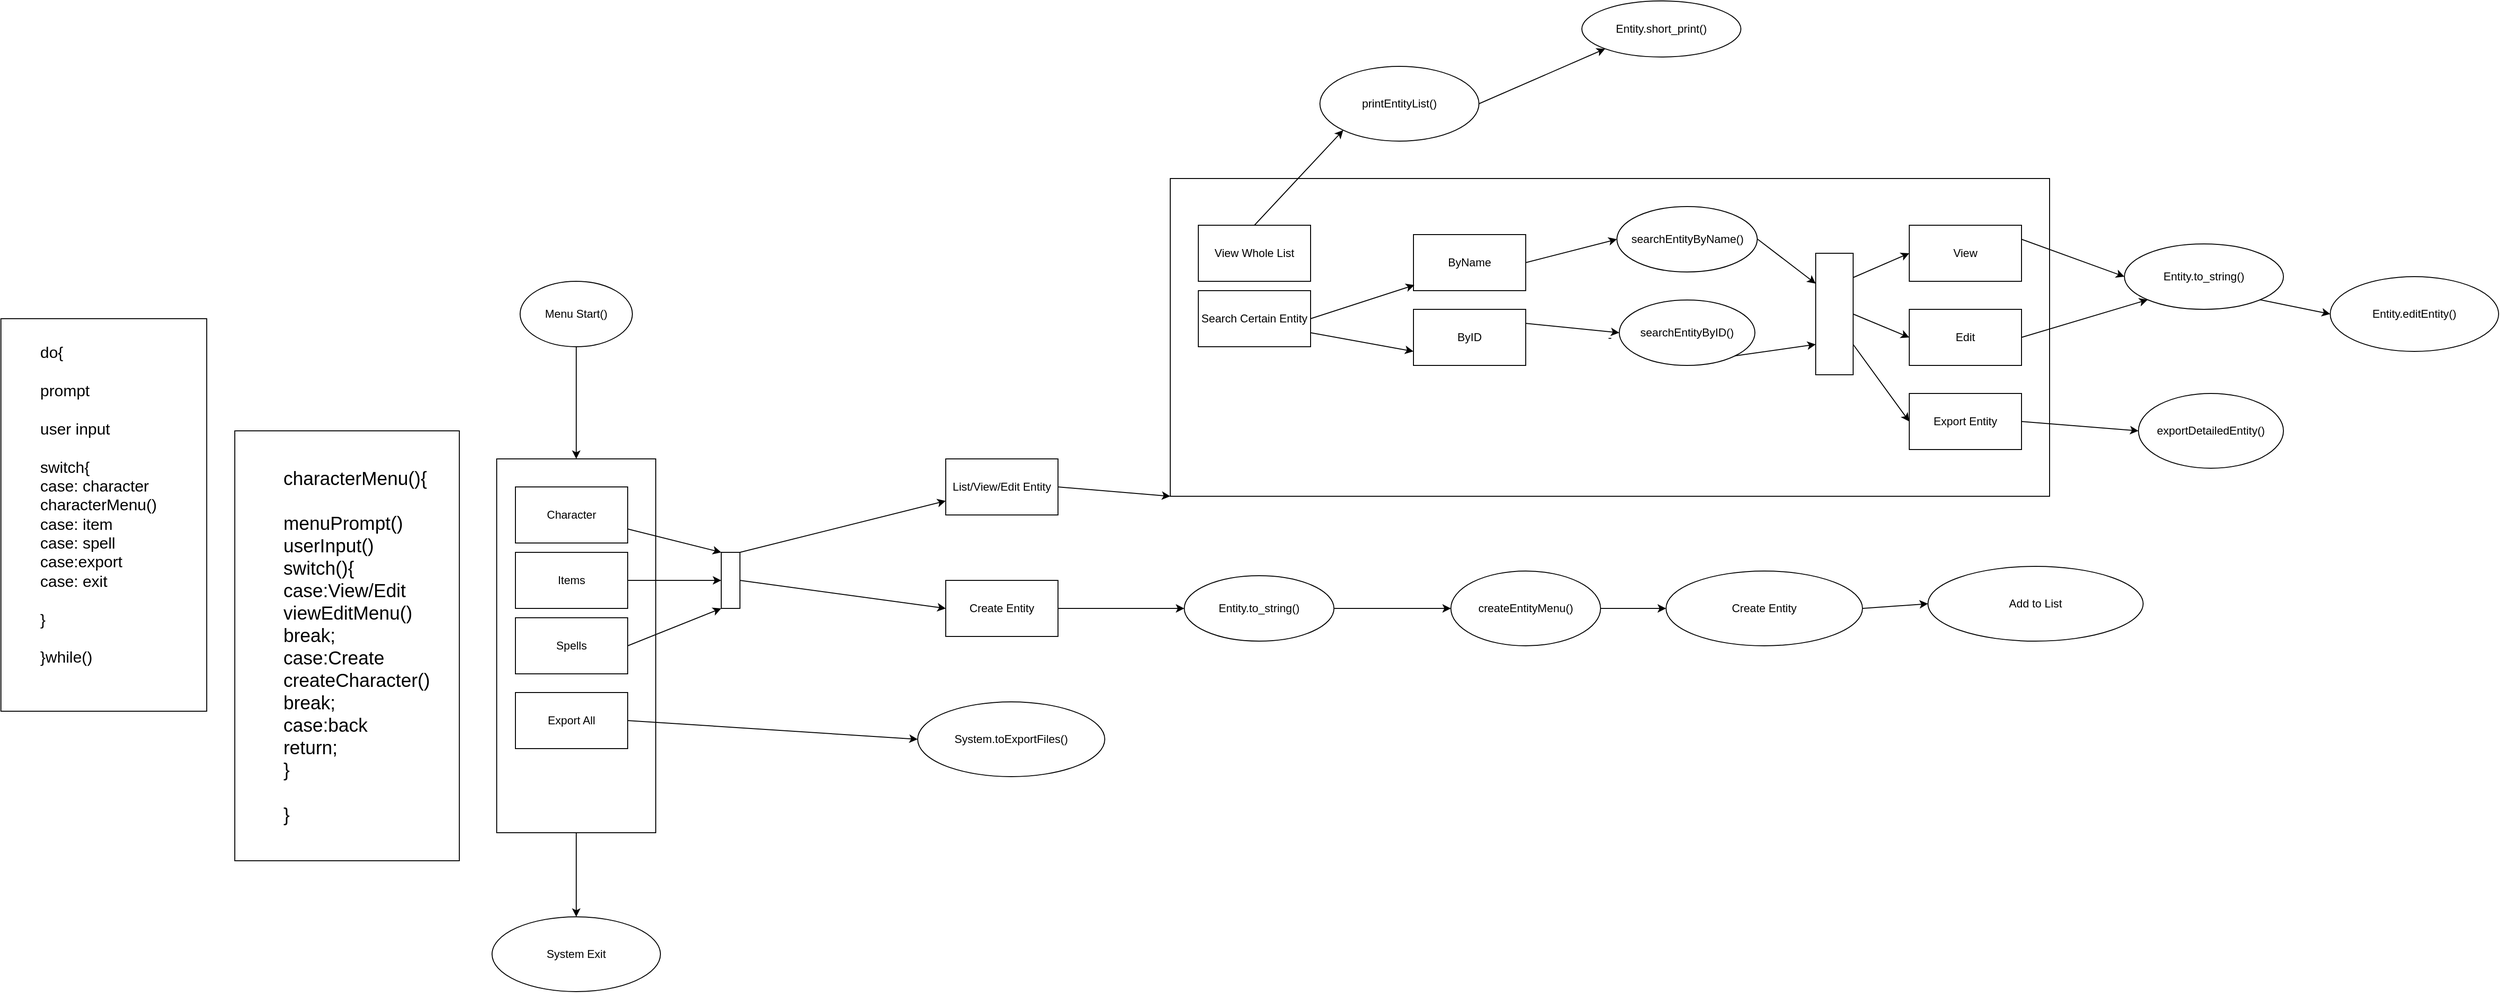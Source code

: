 <mxfile version="14.6.5" type="github">
  <diagram id="ox4v_GQvMdbZfEaixIAa" name="Page-1">
    <mxGraphModel dx="3122" dy="1862" grid="1" gridSize="10" guides="1" tooltips="1" connect="1" arrows="1" fold="1" page="1" pageScale="1" pageWidth="850" pageHeight="1100" math="0" shadow="0">
      <root>
        <mxCell id="0" />
        <mxCell id="1" parent="0" />
        <mxCell id="idCdNdDtwcmlMtHGlFsU-79" value="" style="rounded=0;whiteSpace=wrap;html=1;strokeWidth=1;" vertex="1" parent="1">
          <mxGeometry x="-750" y="170" width="240" height="460" as="geometry" />
        </mxCell>
        <mxCell id="idCdNdDtwcmlMtHGlFsU-78" value="" style="rounded=0;whiteSpace=wrap;html=1;strokeWidth=1;" vertex="1" parent="1">
          <mxGeometry x="-1000" y="50" width="220" height="420" as="geometry" />
        </mxCell>
        <mxCell id="idCdNdDtwcmlMtHGlFsU-56" value="" style="rounded=0;whiteSpace=wrap;html=1;" vertex="1" parent="1">
          <mxGeometry x="-470" y="200" width="170" height="400" as="geometry" />
        </mxCell>
        <mxCell id="idCdNdDtwcmlMtHGlFsU-20" value="-" style="rounded=0;whiteSpace=wrap;html=1;" vertex="1" parent="1">
          <mxGeometry x="250" y="-100" width="940" height="340" as="geometry" />
        </mxCell>
        <mxCell id="idCdNdDtwcmlMtHGlFsU-2" value="Menu Start()" style="ellipse;whiteSpace=wrap;html=1;" vertex="1" parent="1">
          <mxGeometry x="-445" y="10" width="120" height="70" as="geometry" />
        </mxCell>
        <mxCell id="idCdNdDtwcmlMtHGlFsU-3" value="Character" style="rounded=0;whiteSpace=wrap;html=1;" vertex="1" parent="1">
          <mxGeometry x="-450" y="230" width="120" height="60" as="geometry" />
        </mxCell>
        <mxCell id="idCdNdDtwcmlMtHGlFsU-4" value="Items" style="rounded=0;whiteSpace=wrap;html=1;" vertex="1" parent="1">
          <mxGeometry x="-450" y="300" width="120" height="60" as="geometry" />
        </mxCell>
        <mxCell id="idCdNdDtwcmlMtHGlFsU-5" value="Spells" style="rounded=0;whiteSpace=wrap;html=1;" vertex="1" parent="1">
          <mxGeometry x="-450" y="370" width="120" height="60" as="geometry" />
        </mxCell>
        <mxCell id="idCdNdDtwcmlMtHGlFsU-6" value="Create Entity" style="rounded=0;whiteSpace=wrap;html=1;" vertex="1" parent="1">
          <mxGeometry x="10" y="330" width="120" height="60" as="geometry" />
        </mxCell>
        <mxCell id="idCdNdDtwcmlMtHGlFsU-7" value="Edit" style="rounded=0;whiteSpace=wrap;html=1;" vertex="1" parent="1">
          <mxGeometry x="1040" y="40" width="120" height="60" as="geometry" />
        </mxCell>
        <mxCell id="idCdNdDtwcmlMtHGlFsU-8" value="List/View/Edit Entity" style="rounded=0;whiteSpace=wrap;html=1;" vertex="1" parent="1">
          <mxGeometry x="10" y="200" width="120" height="60" as="geometry" />
        </mxCell>
        <mxCell id="idCdNdDtwcmlMtHGlFsU-9" value="Export All" style="rounded=0;whiteSpace=wrap;html=1;" vertex="1" parent="1">
          <mxGeometry x="-450" y="450" width="120" height="60" as="geometry" />
        </mxCell>
        <mxCell id="idCdNdDtwcmlMtHGlFsU-10" value="View Whole List" style="rounded=0;whiteSpace=wrap;html=1;" vertex="1" parent="1">
          <mxGeometry x="280" y="-50" width="120" height="60" as="geometry" />
        </mxCell>
        <mxCell id="idCdNdDtwcmlMtHGlFsU-11" value="Search Certain Entity" style="rounded=0;whiteSpace=wrap;html=1;" vertex="1" parent="1">
          <mxGeometry x="280" y="20" width="120" height="60" as="geometry" />
        </mxCell>
        <mxCell id="idCdNdDtwcmlMtHGlFsU-12" value="ByName" style="rounded=0;whiteSpace=wrap;html=1;" vertex="1" parent="1">
          <mxGeometry x="510" y="-40" width="120" height="60" as="geometry" />
        </mxCell>
        <mxCell id="idCdNdDtwcmlMtHGlFsU-15" value="ByID" style="whiteSpace=wrap;html=1;" vertex="1" parent="1">
          <mxGeometry x="510" y="40" width="120" height="60" as="geometry" />
        </mxCell>
        <mxCell id="idCdNdDtwcmlMtHGlFsU-17" value="" style="endArrow=classic;html=1;exitX=1;exitY=0.5;exitDx=0;exitDy=0;entryX=0.008;entryY=0.9;entryDx=0;entryDy=0;entryPerimeter=0;" edge="1" parent="1" source="idCdNdDtwcmlMtHGlFsU-11" target="idCdNdDtwcmlMtHGlFsU-12">
          <mxGeometry width="50" height="50" relative="1" as="geometry">
            <mxPoint x="80" y="210" as="sourcePoint" />
            <mxPoint x="130" y="160" as="targetPoint" />
          </mxGeometry>
        </mxCell>
        <mxCell id="idCdNdDtwcmlMtHGlFsU-19" value="" style="endArrow=classic;html=1;exitX=1;exitY=0.75;exitDx=0;exitDy=0;entryX=0;entryY=0.75;entryDx=0;entryDy=0;" edge="1" parent="1" source="idCdNdDtwcmlMtHGlFsU-11" target="idCdNdDtwcmlMtHGlFsU-15">
          <mxGeometry width="50" height="50" relative="1" as="geometry">
            <mxPoint x="80" y="210" as="sourcePoint" />
            <mxPoint x="130" y="160" as="targetPoint" />
          </mxGeometry>
        </mxCell>
        <mxCell id="idCdNdDtwcmlMtHGlFsU-23" value="createEntityMenu()" style="ellipse;whiteSpace=wrap;html=1;" vertex="1" parent="1">
          <mxGeometry x="550" y="320" width="160" height="80" as="geometry" />
        </mxCell>
        <mxCell id="idCdNdDtwcmlMtHGlFsU-24" value="searchEntityByName()" style="ellipse;whiteSpace=wrap;html=1;" vertex="1" parent="1">
          <mxGeometry x="727.5" y="-70" width="150" height="70" as="geometry" />
        </mxCell>
        <mxCell id="idCdNdDtwcmlMtHGlFsU-25" value="searchEntityByID()" style="ellipse;whiteSpace=wrap;html=1;" vertex="1" parent="1">
          <mxGeometry x="730" y="30" width="145" height="70" as="geometry" />
        </mxCell>
        <mxCell id="idCdNdDtwcmlMtHGlFsU-26" value="" style="endArrow=classic;html=1;exitX=1;exitY=0.5;exitDx=0;exitDy=0;entryX=0;entryY=0.5;entryDx=0;entryDy=0;" edge="1" parent="1" source="idCdNdDtwcmlMtHGlFsU-12" target="idCdNdDtwcmlMtHGlFsU-24">
          <mxGeometry width="50" height="50" relative="1" as="geometry">
            <mxPoint x="470" y="210" as="sourcePoint" />
            <mxPoint x="520" y="160" as="targetPoint" />
          </mxGeometry>
        </mxCell>
        <mxCell id="idCdNdDtwcmlMtHGlFsU-27" value="" style="endArrow=classic;html=1;exitX=1;exitY=0.25;exitDx=0;exitDy=0;entryX=0;entryY=0.5;entryDx=0;entryDy=0;" edge="1" parent="1" source="idCdNdDtwcmlMtHGlFsU-15" target="idCdNdDtwcmlMtHGlFsU-25">
          <mxGeometry width="50" height="50" relative="1" as="geometry">
            <mxPoint x="470" y="210" as="sourcePoint" />
            <mxPoint x="520" y="160" as="targetPoint" />
          </mxGeometry>
        </mxCell>
        <mxCell id="idCdNdDtwcmlMtHGlFsU-28" value="" style="endArrow=classic;html=1;exitX=1;exitY=0.5;exitDx=0;exitDy=0;entryX=0;entryY=1;entryDx=0;entryDy=0;" edge="1" parent="1" source="idCdNdDtwcmlMtHGlFsU-8" target="idCdNdDtwcmlMtHGlFsU-20">
          <mxGeometry width="50" height="50" relative="1" as="geometry">
            <mxPoint x="470" y="210" as="sourcePoint" />
            <mxPoint x="520" y="160" as="targetPoint" />
          </mxGeometry>
        </mxCell>
        <mxCell id="idCdNdDtwcmlMtHGlFsU-29" value="" style="endArrow=classic;html=1;exitX=1;exitY=0.5;exitDx=0;exitDy=0;entryX=0;entryY=0.5;entryDx=0;entryDy=0;" edge="1" parent="1" source="idCdNdDtwcmlMtHGlFsU-6" target="idCdNdDtwcmlMtHGlFsU-47">
          <mxGeometry width="50" height="50" relative="1" as="geometry">
            <mxPoint x="470" y="210" as="sourcePoint" />
            <mxPoint x="520" y="160" as="targetPoint" />
          </mxGeometry>
        </mxCell>
        <mxCell id="idCdNdDtwcmlMtHGlFsU-33" value="View" style="rounded=0;whiteSpace=wrap;html=1;" vertex="1" parent="1">
          <mxGeometry x="1040" y="-50" width="120" height="60" as="geometry" />
        </mxCell>
        <mxCell id="idCdNdDtwcmlMtHGlFsU-36" value="" style="endArrow=classic;html=1;entryX=0;entryY=0.5;entryDx=0;entryDy=0;exitX=1;exitY=0.2;exitDx=0;exitDy=0;exitPerimeter=0;" edge="1" parent="1" source="idCdNdDtwcmlMtHGlFsU-66" target="idCdNdDtwcmlMtHGlFsU-33">
          <mxGeometry width="50" height="50" relative="1" as="geometry">
            <mxPoint x="690" y="160" as="sourcePoint" />
            <mxPoint x="740" y="110" as="targetPoint" />
          </mxGeometry>
        </mxCell>
        <mxCell id="idCdNdDtwcmlMtHGlFsU-37" value="" style="endArrow=classic;html=1;entryX=0;entryY=0.5;entryDx=0;entryDy=0;exitX=1;exitY=0.5;exitDx=0;exitDy=0;" edge="1" parent="1" source="idCdNdDtwcmlMtHGlFsU-66" target="idCdNdDtwcmlMtHGlFsU-7">
          <mxGeometry width="50" height="50" relative="1" as="geometry">
            <mxPoint x="690" y="160" as="sourcePoint" />
            <mxPoint x="740" y="110" as="targetPoint" />
          </mxGeometry>
        </mxCell>
        <mxCell id="idCdNdDtwcmlMtHGlFsU-38" value="" style="endArrow=classic;html=1;entryX=0;entryY=0.75;entryDx=0;entryDy=0;exitX=1;exitY=1;exitDx=0;exitDy=0;" edge="1" parent="1" source="idCdNdDtwcmlMtHGlFsU-25" target="idCdNdDtwcmlMtHGlFsU-66">
          <mxGeometry width="50" height="50" relative="1" as="geometry">
            <mxPoint x="690" y="160" as="sourcePoint" />
            <mxPoint x="740" y="110" as="targetPoint" />
          </mxGeometry>
        </mxCell>
        <mxCell id="idCdNdDtwcmlMtHGlFsU-39" value="" style="endArrow=classic;html=1;entryX=0;entryY=0.25;entryDx=0;entryDy=0;" edge="1" parent="1" target="idCdNdDtwcmlMtHGlFsU-66">
          <mxGeometry width="50" height="50" relative="1" as="geometry">
            <mxPoint x="878" y="-35" as="sourcePoint" />
            <mxPoint x="740" y="110" as="targetPoint" />
          </mxGeometry>
        </mxCell>
        <mxCell id="idCdNdDtwcmlMtHGlFsU-41" value="Entity.to_string()" style="ellipse;whiteSpace=wrap;html=1;" vertex="1" parent="1">
          <mxGeometry x="1270" y="-30" width="170" height="70" as="geometry" />
        </mxCell>
        <mxCell id="idCdNdDtwcmlMtHGlFsU-42" value="Entity.editEntity()" style="ellipse;whiteSpace=wrap;html=1;" vertex="1" parent="1">
          <mxGeometry x="1490" y="5" width="180" height="80" as="geometry" />
        </mxCell>
        <mxCell id="idCdNdDtwcmlMtHGlFsU-44" value="" style="endArrow=classic;html=1;exitX=1;exitY=0.5;exitDx=0;exitDy=0;entryX=0;entryY=1;entryDx=0;entryDy=0;" edge="1" parent="1" source="idCdNdDtwcmlMtHGlFsU-7" target="idCdNdDtwcmlMtHGlFsU-41">
          <mxGeometry width="50" height="50" relative="1" as="geometry">
            <mxPoint x="840" y="160" as="sourcePoint" />
            <mxPoint x="1230" y="70" as="targetPoint" />
          </mxGeometry>
        </mxCell>
        <mxCell id="idCdNdDtwcmlMtHGlFsU-45" value="" style="endArrow=classic;html=1;entryX=0;entryY=0.5;entryDx=0;entryDy=0;exitX=1;exitY=0.25;exitDx=0;exitDy=0;" edge="1" parent="1" source="idCdNdDtwcmlMtHGlFsU-33" target="idCdNdDtwcmlMtHGlFsU-41">
          <mxGeometry width="50" height="50" relative="1" as="geometry">
            <mxPoint x="840" y="160" as="sourcePoint" />
            <mxPoint x="890" y="110" as="targetPoint" />
          </mxGeometry>
        </mxCell>
        <mxCell id="idCdNdDtwcmlMtHGlFsU-46" value="" style="endArrow=classic;html=1;entryX=0;entryY=0.5;entryDx=0;entryDy=0;exitX=1;exitY=1;exitDx=0;exitDy=0;" edge="1" parent="1" source="idCdNdDtwcmlMtHGlFsU-41" target="idCdNdDtwcmlMtHGlFsU-42">
          <mxGeometry width="50" height="50" relative="1" as="geometry">
            <mxPoint x="1350" y="70" as="sourcePoint" />
            <mxPoint x="890" y="110" as="targetPoint" />
          </mxGeometry>
        </mxCell>
        <mxCell id="idCdNdDtwcmlMtHGlFsU-47" value="Entity.to_string()" style="ellipse;whiteSpace=wrap;html=1;" vertex="1" parent="1">
          <mxGeometry x="265" y="325" width="160" height="70" as="geometry" />
        </mxCell>
        <mxCell id="idCdNdDtwcmlMtHGlFsU-48" value="" style="endArrow=classic;html=1;exitX=1;exitY=0.5;exitDx=0;exitDy=0;entryX=0;entryY=0.5;entryDx=0;entryDy=0;" edge="1" parent="1" source="idCdNdDtwcmlMtHGlFsU-47" target="idCdNdDtwcmlMtHGlFsU-23">
          <mxGeometry width="50" height="50" relative="1" as="geometry">
            <mxPoint x="710" y="160" as="sourcePoint" />
            <mxPoint x="760" y="110" as="targetPoint" />
          </mxGeometry>
        </mxCell>
        <mxCell id="idCdNdDtwcmlMtHGlFsU-49" value="" style="rounded=0;whiteSpace=wrap;html=1;" vertex="1" parent="1">
          <mxGeometry x="-230" y="300" width="20" height="60" as="geometry" />
        </mxCell>
        <mxCell id="idCdNdDtwcmlMtHGlFsU-50" value="" style="endArrow=classic;html=1;entryX=0;entryY=1;entryDx=0;entryDy=0;exitX=1;exitY=0.5;exitDx=0;exitDy=0;" edge="1" parent="1" source="idCdNdDtwcmlMtHGlFsU-5" target="idCdNdDtwcmlMtHGlFsU-49">
          <mxGeometry width="50" height="50" relative="1" as="geometry">
            <mxPoint x="200" y="450" as="sourcePoint" />
            <mxPoint x="250" y="400" as="targetPoint" />
          </mxGeometry>
        </mxCell>
        <mxCell id="idCdNdDtwcmlMtHGlFsU-51" value="" style="endArrow=classic;html=1;exitX=1;exitY=0.5;exitDx=0;exitDy=0;entryX=0;entryY=0.5;entryDx=0;entryDy=0;" edge="1" parent="1" source="idCdNdDtwcmlMtHGlFsU-4" target="idCdNdDtwcmlMtHGlFsU-49">
          <mxGeometry width="50" height="50" relative="1" as="geometry">
            <mxPoint x="200" y="450" as="sourcePoint" />
            <mxPoint x="250" y="400" as="targetPoint" />
          </mxGeometry>
        </mxCell>
        <mxCell id="idCdNdDtwcmlMtHGlFsU-52" value="" style="endArrow=classic;html=1;exitX=1;exitY=0.75;exitDx=0;exitDy=0;entryX=0;entryY=0;entryDx=0;entryDy=0;" edge="1" parent="1" source="idCdNdDtwcmlMtHGlFsU-3" target="idCdNdDtwcmlMtHGlFsU-49">
          <mxGeometry width="50" height="50" relative="1" as="geometry">
            <mxPoint x="200" y="450" as="sourcePoint" />
            <mxPoint x="250" y="400" as="targetPoint" />
          </mxGeometry>
        </mxCell>
        <mxCell id="idCdNdDtwcmlMtHGlFsU-53" value="" style="endArrow=classic;html=1;entryX=0;entryY=0.75;entryDx=0;entryDy=0;exitX=1;exitY=0;exitDx=0;exitDy=0;" edge="1" parent="1" source="idCdNdDtwcmlMtHGlFsU-49" target="idCdNdDtwcmlMtHGlFsU-8">
          <mxGeometry width="50" height="50" relative="1" as="geometry">
            <mxPoint x="50" y="460" as="sourcePoint" />
            <mxPoint x="100" y="410" as="targetPoint" />
          </mxGeometry>
        </mxCell>
        <mxCell id="idCdNdDtwcmlMtHGlFsU-54" value="" style="endArrow=classic;html=1;entryX=0;entryY=0.5;entryDx=0;entryDy=0;exitX=1;exitY=0.5;exitDx=0;exitDy=0;" edge="1" parent="1" source="idCdNdDtwcmlMtHGlFsU-49" target="idCdNdDtwcmlMtHGlFsU-6">
          <mxGeometry width="50" height="50" relative="1" as="geometry">
            <mxPoint x="50" y="460" as="sourcePoint" />
            <mxPoint x="100" y="410" as="targetPoint" />
          </mxGeometry>
        </mxCell>
        <mxCell id="idCdNdDtwcmlMtHGlFsU-57" value="" style="endArrow=classic;html=1;exitX=0.5;exitY=1;exitDx=0;exitDy=0;entryX=0.5;entryY=0;entryDx=0;entryDy=0;" edge="1" parent="1" source="idCdNdDtwcmlMtHGlFsU-2" target="idCdNdDtwcmlMtHGlFsU-56">
          <mxGeometry width="50" height="50" relative="1" as="geometry">
            <mxPoint y="280" as="sourcePoint" />
            <mxPoint x="50" y="230" as="targetPoint" />
          </mxGeometry>
        </mxCell>
        <mxCell id="idCdNdDtwcmlMtHGlFsU-58" value="printEntityList()" style="ellipse;whiteSpace=wrap;html=1;" vertex="1" parent="1">
          <mxGeometry x="410" y="-220" width="170" height="80" as="geometry" />
        </mxCell>
        <mxCell id="idCdNdDtwcmlMtHGlFsU-59" value="Entity.short_print()" style="ellipse;whiteSpace=wrap;html=1;" vertex="1" parent="1">
          <mxGeometry x="690" y="-290" width="170" height="60" as="geometry" />
        </mxCell>
        <mxCell id="idCdNdDtwcmlMtHGlFsU-60" value="" style="endArrow=classic;html=1;exitX=0.5;exitY=0;exitDx=0;exitDy=0;entryX=0;entryY=1;entryDx=0;entryDy=0;" edge="1" parent="1" source="idCdNdDtwcmlMtHGlFsU-10" target="idCdNdDtwcmlMtHGlFsU-58">
          <mxGeometry width="50" height="50" relative="1" as="geometry">
            <mxPoint x="770" y="-20" as="sourcePoint" />
            <mxPoint x="820" y="-70" as="targetPoint" />
          </mxGeometry>
        </mxCell>
        <mxCell id="idCdNdDtwcmlMtHGlFsU-61" value="" style="endArrow=classic;html=1;exitX=1;exitY=0.5;exitDx=0;exitDy=0;entryX=0;entryY=1;entryDx=0;entryDy=0;" edge="1" parent="1" source="idCdNdDtwcmlMtHGlFsU-58" target="idCdNdDtwcmlMtHGlFsU-59">
          <mxGeometry width="50" height="50" relative="1" as="geometry">
            <mxPoint x="770" y="-20" as="sourcePoint" />
            <mxPoint x="820" y="-70" as="targetPoint" />
          </mxGeometry>
        </mxCell>
        <mxCell id="idCdNdDtwcmlMtHGlFsU-62" value="Export Entity" style="rounded=0;whiteSpace=wrap;html=1;" vertex="1" parent="1">
          <mxGeometry x="1040" y="130" width="120" height="60" as="geometry" />
        </mxCell>
        <mxCell id="idCdNdDtwcmlMtHGlFsU-63" value="exportDetailedEntity()" style="ellipse;whiteSpace=wrap;html=1;" vertex="1" parent="1">
          <mxGeometry x="1285" y="130" width="155" height="80" as="geometry" />
        </mxCell>
        <mxCell id="idCdNdDtwcmlMtHGlFsU-64" value="" style="endArrow=classic;html=1;entryX=0;entryY=0.5;entryDx=0;entryDy=0;exitX=1;exitY=0.5;exitDx=0;exitDy=0;" edge="1" parent="1" source="idCdNdDtwcmlMtHGlFsU-62" target="idCdNdDtwcmlMtHGlFsU-63">
          <mxGeometry width="50" height="50" relative="1" as="geometry">
            <mxPoint x="1000" y="80" as="sourcePoint" />
            <mxPoint x="1050" y="30" as="targetPoint" />
          </mxGeometry>
        </mxCell>
        <mxCell id="idCdNdDtwcmlMtHGlFsU-65" value="" style="endArrow=classic;html=1;entryX=0;entryY=0.5;entryDx=0;entryDy=0;exitX=1;exitY=0.75;exitDx=0;exitDy=0;" edge="1" parent="1" source="idCdNdDtwcmlMtHGlFsU-66" target="idCdNdDtwcmlMtHGlFsU-62">
          <mxGeometry width="50" height="50" relative="1" as="geometry">
            <mxPoint x="1000" y="80" as="sourcePoint" />
            <mxPoint x="1050" y="30" as="targetPoint" />
          </mxGeometry>
        </mxCell>
        <mxCell id="idCdNdDtwcmlMtHGlFsU-66" value="" style="rounded=0;whiteSpace=wrap;html=1;" vertex="1" parent="1">
          <mxGeometry x="940" y="-20" width="40" height="130" as="geometry" />
        </mxCell>
        <mxCell id="idCdNdDtwcmlMtHGlFsU-67" value="" style="endArrow=classic;html=1;exitX=1;exitY=0.5;exitDx=0;exitDy=0;entryX=0;entryY=0.5;entryDx=0;entryDy=0;" edge="1" parent="1" source="idCdNdDtwcmlMtHGlFsU-9" target="idCdNdDtwcmlMtHGlFsU-68">
          <mxGeometry width="50" height="50" relative="1" as="geometry">
            <mxPoint x="100" y="380" as="sourcePoint" />
            <mxPoint x="-30" y="490" as="targetPoint" />
          </mxGeometry>
        </mxCell>
        <mxCell id="idCdNdDtwcmlMtHGlFsU-68" value="System.toExportFiles()" style="ellipse;whiteSpace=wrap;html=1;" vertex="1" parent="1">
          <mxGeometry x="-20" y="460" width="200" height="80" as="geometry" />
        </mxCell>
        <mxCell id="idCdNdDtwcmlMtHGlFsU-69" value="Create Entity" style="ellipse;whiteSpace=wrap;html=1;" vertex="1" parent="1">
          <mxGeometry x="780" y="320" width="210" height="80" as="geometry" />
        </mxCell>
        <mxCell id="idCdNdDtwcmlMtHGlFsU-70" value="Add to List" style="ellipse;whiteSpace=wrap;html=1;" vertex="1" parent="1">
          <mxGeometry x="1060" y="315" width="230" height="80" as="geometry" />
        </mxCell>
        <mxCell id="idCdNdDtwcmlMtHGlFsU-72" value="" style="endArrow=classic;html=1;entryX=0;entryY=0.5;entryDx=0;entryDy=0;exitX=1;exitY=0.5;exitDx=0;exitDy=0;" edge="1" parent="1" source="idCdNdDtwcmlMtHGlFsU-23" target="idCdNdDtwcmlMtHGlFsU-69">
          <mxGeometry width="50" height="50" relative="1" as="geometry">
            <mxPoint x="550" y="500" as="sourcePoint" />
            <mxPoint x="600" y="450" as="targetPoint" />
          </mxGeometry>
        </mxCell>
        <mxCell id="idCdNdDtwcmlMtHGlFsU-73" value="" style="endArrow=classic;html=1;entryX=0;entryY=0.5;entryDx=0;entryDy=0;exitX=1;exitY=0.5;exitDx=0;exitDy=0;" edge="1" parent="1" source="idCdNdDtwcmlMtHGlFsU-69" target="idCdNdDtwcmlMtHGlFsU-70">
          <mxGeometry width="50" height="50" relative="1" as="geometry">
            <mxPoint x="550" y="500" as="sourcePoint" />
            <mxPoint x="600" y="450" as="targetPoint" />
          </mxGeometry>
        </mxCell>
        <mxCell id="idCdNdDtwcmlMtHGlFsU-74" value="System Exit" style="ellipse;whiteSpace=wrap;html=1;" vertex="1" parent="1">
          <mxGeometry x="-475" y="690" width="180" height="80" as="geometry" />
        </mxCell>
        <mxCell id="idCdNdDtwcmlMtHGlFsU-75" value="" style="endArrow=classic;html=1;entryX=0.5;entryY=0;entryDx=0;entryDy=0;exitX=0.5;exitY=1;exitDx=0;exitDy=0;" edge="1" parent="1" source="idCdNdDtwcmlMtHGlFsU-56" target="idCdNdDtwcmlMtHGlFsU-74">
          <mxGeometry width="50" height="50" relative="1" as="geometry">
            <mxPoint x="70" y="500" as="sourcePoint" />
            <mxPoint x="120" y="450" as="targetPoint" />
          </mxGeometry>
        </mxCell>
        <mxCell id="idCdNdDtwcmlMtHGlFsU-76" value="&lt;font style=&quot;font-size: 17px&quot;&gt;do{&lt;br&gt;&lt;br&gt;prompt&lt;br&gt;&lt;br&gt;user input&lt;br&gt;&lt;br&gt;switch{&lt;br&gt;case: character&lt;br&gt;characterMenu()&lt;br&gt;case: item&lt;br&gt;case: spell&lt;br&gt;case:export&lt;br&gt;case: exit&lt;br&gt;&lt;br&gt;}&lt;br&gt;&lt;br&gt;}while()&lt;/font&gt;" style="text;html=1;align=left;verticalAlign=middle;resizable=0;points=[];autosize=1;strokeColor=none;strokeWidth=1;" vertex="1" parent="1">
          <mxGeometry x="-960" y="120" width="140" height="260" as="geometry" />
        </mxCell>
        <mxCell id="idCdNdDtwcmlMtHGlFsU-77" value="&lt;font style=&quot;font-size: 20px&quot;&gt;characterMenu(){&lt;br&gt;&lt;br&gt;menuPrompt()&lt;br&gt;userInput()&lt;br&gt;switch(){&lt;br&gt;case:View/Edit&lt;br&gt;viewEditMenu()&lt;br&gt;break;&lt;br&gt;case:Create&lt;br&gt;createCharacter()&lt;br&gt;break;&lt;br&gt;case:back&lt;br&gt;return;&lt;br&gt;}&lt;br&gt;&lt;br&gt;}&lt;/font&gt;" style="text;html=1;align=left;verticalAlign=middle;resizable=0;points=[];autosize=1;strokeColor=none;" vertex="1" parent="1">
          <mxGeometry x="-700" y="260" width="170" height="280" as="geometry" />
        </mxCell>
      </root>
    </mxGraphModel>
  </diagram>
</mxfile>
